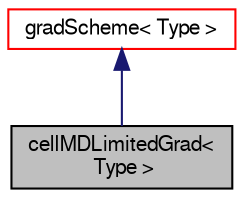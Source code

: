 digraph "cellMDLimitedGrad&lt; Type &gt;"
{
  bgcolor="transparent";
  edge [fontname="FreeSans",fontsize="10",labelfontname="FreeSans",labelfontsize="10"];
  node [fontname="FreeSans",fontsize="10",shape=record];
  Node0 [label="cellMDLimitedGrad\<\l Type \>",height=0.2,width=0.4,color="black", fillcolor="grey75", style="filled", fontcolor="black"];
  Node1 -> Node0 [dir="back",color="midnightblue",fontsize="10",style="solid",fontname="FreeSans"];
  Node1 [label="gradScheme\< Type \>",height=0.2,width=0.4,color="red",URL="$a22542.html",tooltip="Abstract base class for gradient schemes. "];
}
